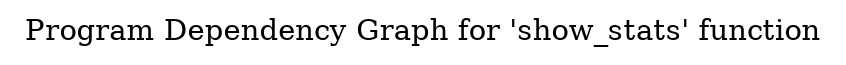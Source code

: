 digraph "Program Dependency Graph for 'show_stats' function" {
	label="Program Dependency Graph for 'show_stats' function";

}
